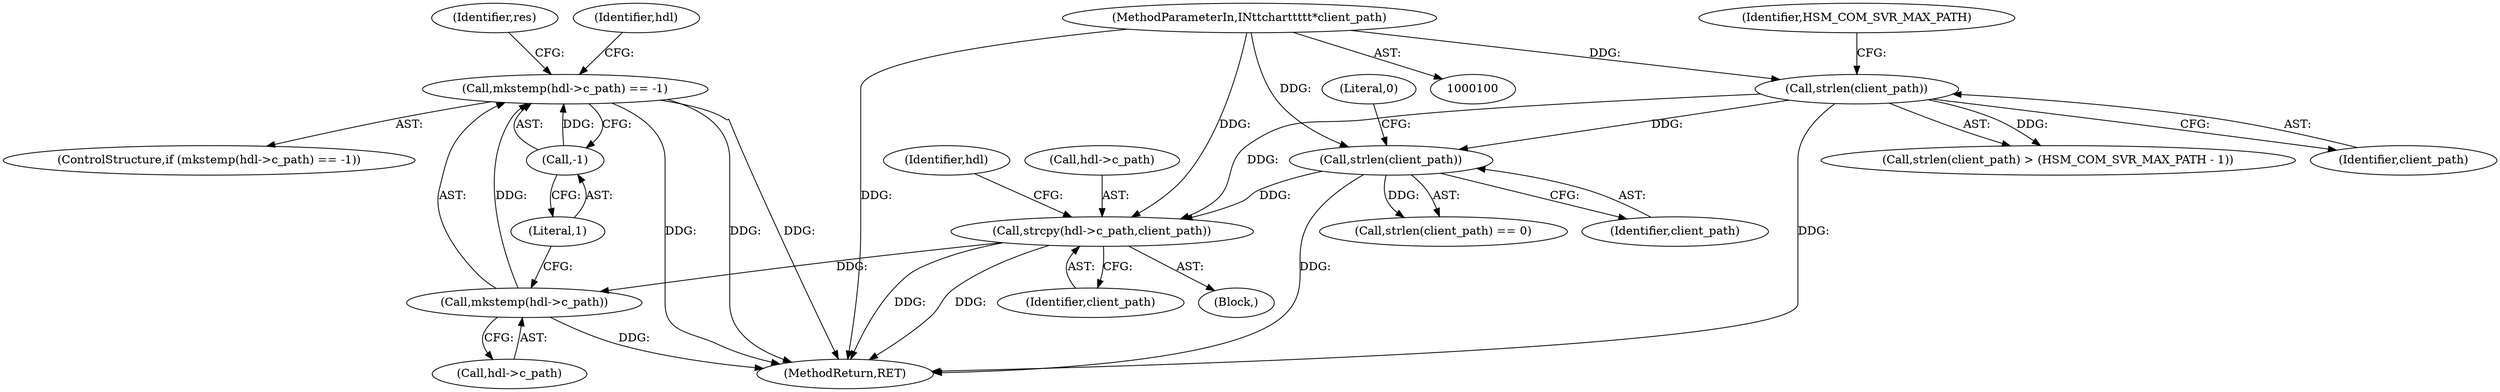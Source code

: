 digraph "0_opa-ff_c5759e7b76f5bf844be6c6641cc1b356bbc83869_1@API" {
"1000241" [label="(Call,mkstemp(hdl->c_path) == -1)"];
"1000242" [label="(Call,mkstemp(hdl->c_path))"];
"1000235" [label="(Call,strcpy(hdl->c_path,client_path))"];
"1000140" [label="(Call,strlen(client_path))"];
"1000134" [label="(Call,strlen(client_path))"];
"1000103" [label="(MethodParameterIn,IN\t\tchar\t\t\t\t\t*client_path)"];
"1000246" [label="(Call,-1)"];
"1000246" [label="(Call,-1)"];
"1000137" [label="(Identifier,HSM_COM_SVR_MAX_PATH)"];
"1000250" [label="(Identifier,res)"];
"1000241" [label="(Call,mkstemp(hdl->c_path) == -1)"];
"1000142" [label="(Literal,0)"];
"1000247" [label="(Literal,1)"];
"1000255" [label="(Identifier,hdl)"];
"1000294" [label="(MethodReturn,RET)"];
"1000239" [label="(Identifier,client_path)"];
"1000235" [label="(Call,strcpy(hdl->c_path,client_path))"];
"1000133" [label="(Call,strlen(client_path) > (HSM_COM_SVR_MAX_PATH - 1))"];
"1000236" [label="(Call,hdl->c_path)"];
"1000141" [label="(Identifier,client_path)"];
"1000139" [label="(Call,strlen(client_path) == 0)"];
"1000140" [label="(Call,strlen(client_path))"];
"1000105" [label="(Block,)"];
"1000244" [label="(Identifier,hdl)"];
"1000134" [label="(Call,strlen(client_path))"];
"1000240" [label="(ControlStructure,if (mkstemp(hdl->c_path) == -1))"];
"1000103" [label="(MethodParameterIn,IN\t\tchar\t\t\t\t\t*client_path)"];
"1000242" [label="(Call,mkstemp(hdl->c_path))"];
"1000135" [label="(Identifier,client_path)"];
"1000243" [label="(Call,hdl->c_path)"];
"1000241" -> "1000240"  [label="AST: "];
"1000241" -> "1000246"  [label="CFG: "];
"1000242" -> "1000241"  [label="AST: "];
"1000246" -> "1000241"  [label="AST: "];
"1000250" -> "1000241"  [label="CFG: "];
"1000255" -> "1000241"  [label="CFG: "];
"1000241" -> "1000294"  [label="DDG: "];
"1000241" -> "1000294"  [label="DDG: "];
"1000241" -> "1000294"  [label="DDG: "];
"1000242" -> "1000241"  [label="DDG: "];
"1000246" -> "1000241"  [label="DDG: "];
"1000242" -> "1000243"  [label="CFG: "];
"1000243" -> "1000242"  [label="AST: "];
"1000247" -> "1000242"  [label="CFG: "];
"1000242" -> "1000294"  [label="DDG: "];
"1000235" -> "1000242"  [label="DDG: "];
"1000235" -> "1000105"  [label="AST: "];
"1000235" -> "1000239"  [label="CFG: "];
"1000236" -> "1000235"  [label="AST: "];
"1000239" -> "1000235"  [label="AST: "];
"1000244" -> "1000235"  [label="CFG: "];
"1000235" -> "1000294"  [label="DDG: "];
"1000235" -> "1000294"  [label="DDG: "];
"1000140" -> "1000235"  [label="DDG: "];
"1000134" -> "1000235"  [label="DDG: "];
"1000103" -> "1000235"  [label="DDG: "];
"1000140" -> "1000139"  [label="AST: "];
"1000140" -> "1000141"  [label="CFG: "];
"1000141" -> "1000140"  [label="AST: "];
"1000142" -> "1000140"  [label="CFG: "];
"1000140" -> "1000294"  [label="DDG: "];
"1000140" -> "1000139"  [label="DDG: "];
"1000134" -> "1000140"  [label="DDG: "];
"1000103" -> "1000140"  [label="DDG: "];
"1000134" -> "1000133"  [label="AST: "];
"1000134" -> "1000135"  [label="CFG: "];
"1000135" -> "1000134"  [label="AST: "];
"1000137" -> "1000134"  [label="CFG: "];
"1000134" -> "1000294"  [label="DDG: "];
"1000134" -> "1000133"  [label="DDG: "];
"1000103" -> "1000134"  [label="DDG: "];
"1000103" -> "1000100"  [label="AST: "];
"1000103" -> "1000294"  [label="DDG: "];
"1000246" -> "1000247"  [label="CFG: "];
"1000247" -> "1000246"  [label="AST: "];
}

